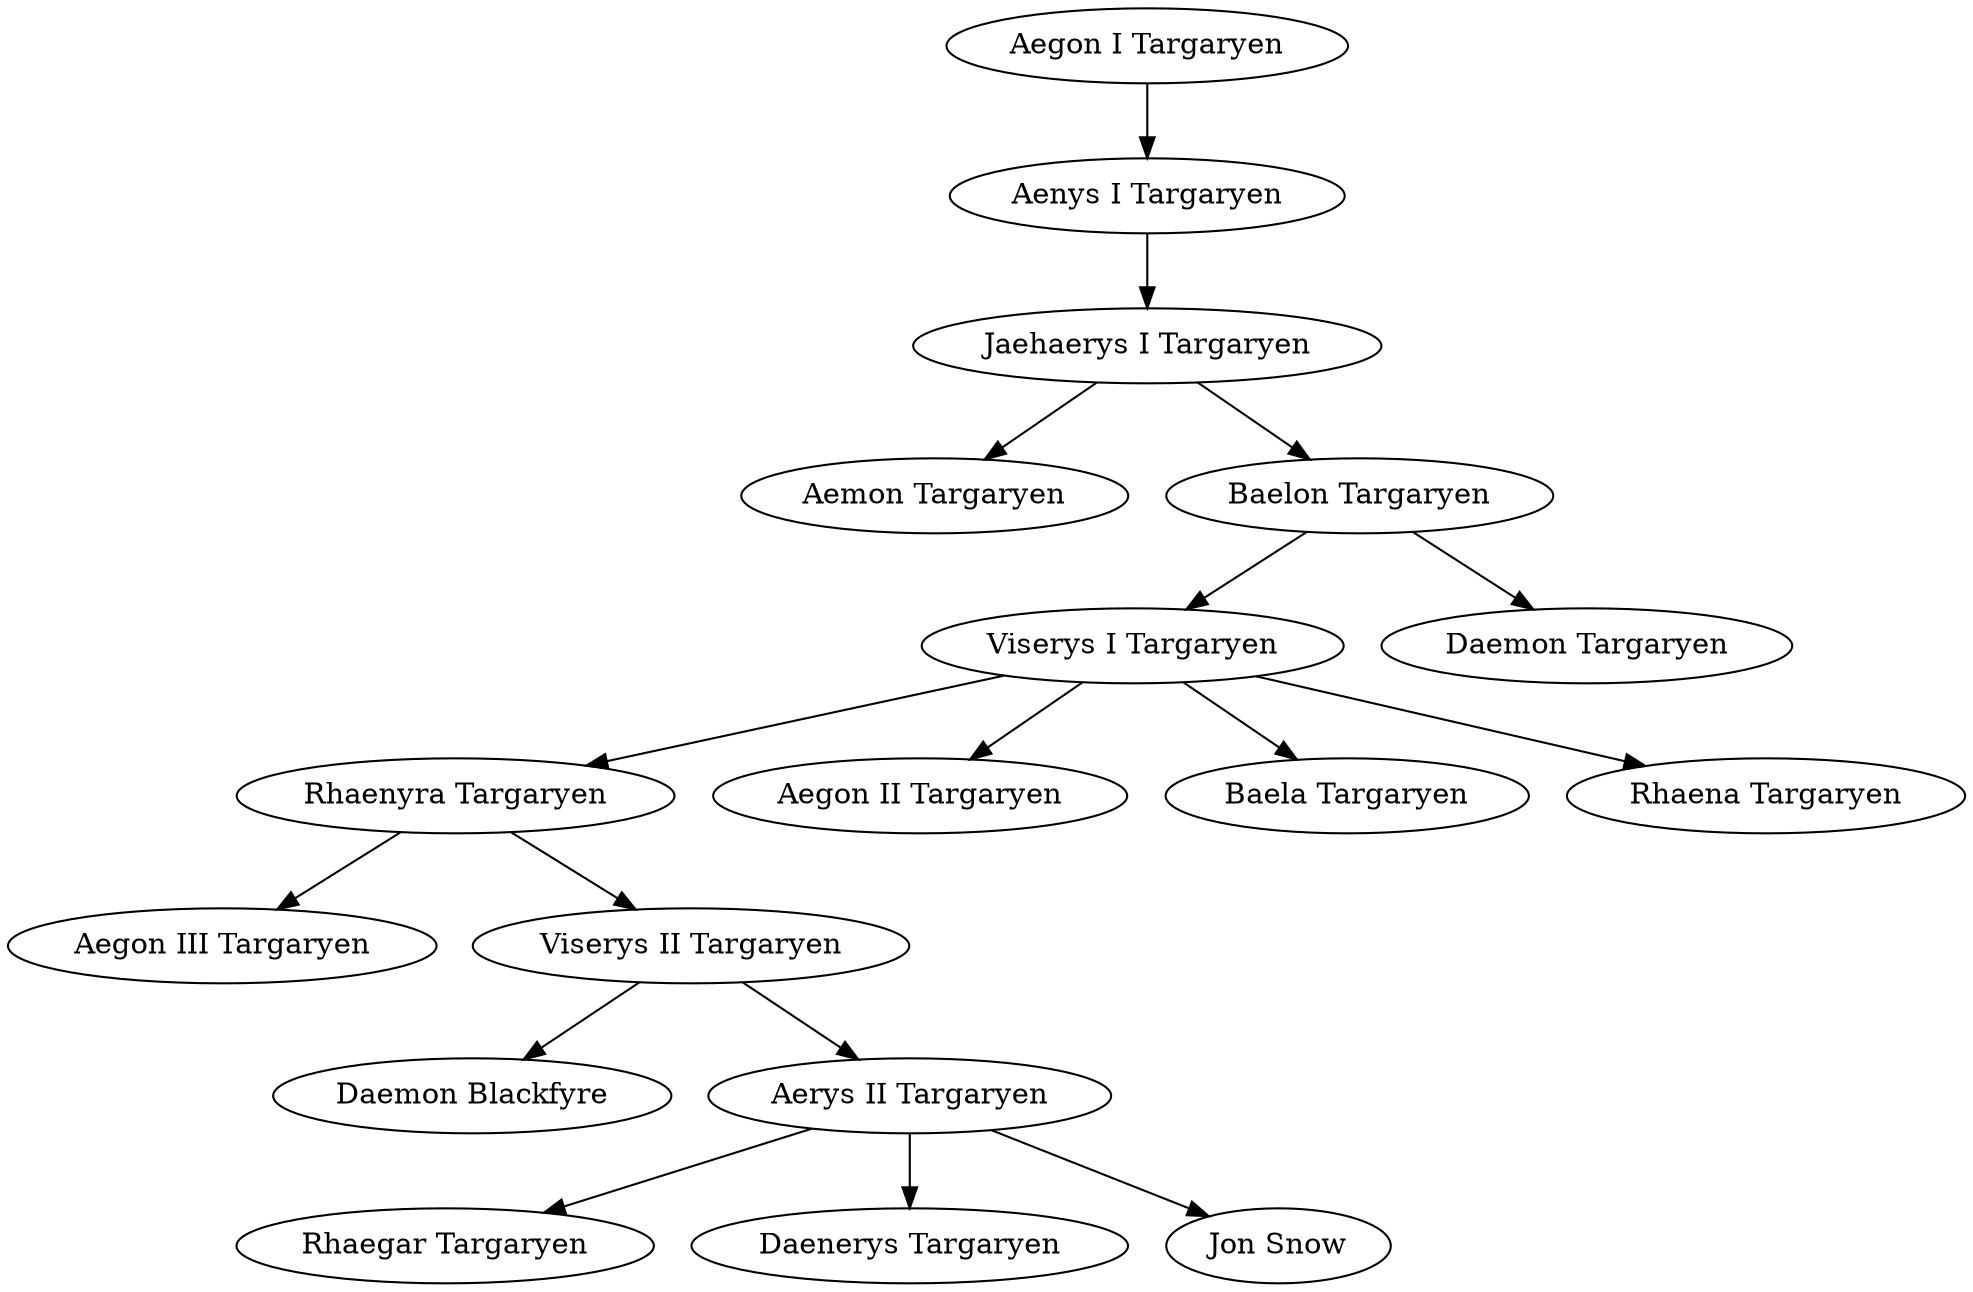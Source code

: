 digraph FamilyTree {
"Aegon I Targaryen" -> "Aenys I Targaryen";
"Aenys I Targaryen" -> "Jaehaerys I Targaryen";
"Jaehaerys I Targaryen" -> "Aemon Targaryen";
"Jaehaerys I Targaryen" -> "Baelon Targaryen";
"Baelon Targaryen" -> "Viserys I Targaryen";
"Viserys I Targaryen" -> "Rhaenyra Targaryen";
"Rhaenyra Targaryen" -> "Aegon III Targaryen";
"Rhaenyra Targaryen" -> "Viserys II Targaryen";
"Viserys II Targaryen" -> "Daemon Blackfyre";
"Viserys II Targaryen" -> "Aerys II Targaryen";
"Aerys II Targaryen" -> "Rhaegar Targaryen";
"Aerys II Targaryen" -> "Daenerys Targaryen";
"Aerys II Targaryen" -> "Jon Snow";
"Viserys I Targaryen" -> "Aegon II Targaryen";
"Viserys I Targaryen" -> "Baela Targaryen";
"Viserys I Targaryen" -> "Rhaena Targaryen";
"Baelon Targaryen" -> "Daemon Targaryen";
}
